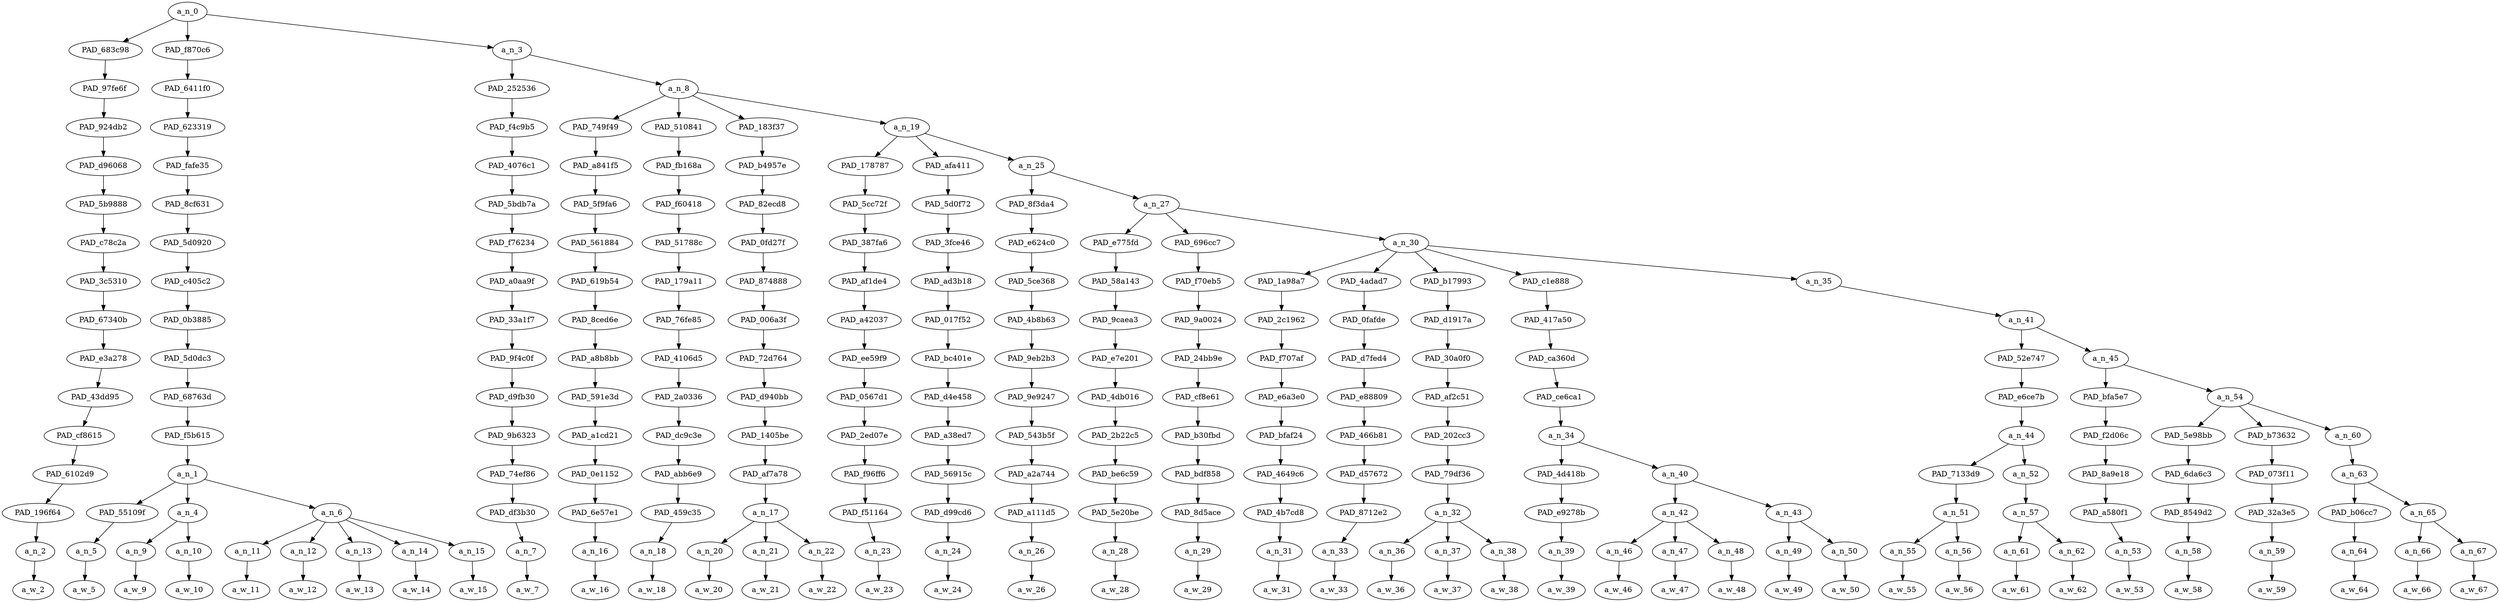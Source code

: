 strict digraph "" {
	a_n_0	[div_dir=1,
		index=0,
		level=15,
		pos="7.193026620370371,15!",
		text_span="[0, 1, 2, 3, 4, 5, 6, 7, 8, 9, 10, 11, 12, 13, 14, 15, 16, 17, 18, 19, 20, 21, 22, 23, 24, 25, 26, 27, 28, 29, 30, 31, 32, 33, 34, \
35, 36, 37, 38, 39, 40]",
		value=1.00000000];
	PAD_683c98	[div_dir=1,
		index=1,
		level=14,
		pos="8.0,14!",
		text_span="[8]",
		value=0.01859703];
	a_n_0 -> PAD_683c98;
	PAD_f870c6	[div_dir=1,
		index=0,
		level=14,
		pos="2.5,14!",
		text_span="[0, 1, 2, 3, 4, 5, 6, 7]",
		value=0.22410933];
	a_n_0 -> PAD_f870c6;
	a_n_3	[div_dir=1,
		index=2,
		level=14,
		pos="11.079079861111111,14!",
		text_span="[9, 10, 11, 12, 13, 14, 15, 16, 17, 18, 19, 20, 21, 22, 23, 24, 25, 26, 27, 28, 29, 30, 31, 32, 33, 34, 35, 36, 37, 38, 39, 40]",
		value=0.75657698];
	a_n_0 -> a_n_3;
	PAD_97fe6f	[div_dir=1,
		index=1,
		level=13,
		pos="8.0,13!",
		text_span="[8]",
		value=0.01859703];
	PAD_683c98 -> PAD_97fe6f;
	PAD_924db2	[div_dir=1,
		index=1,
		level=12,
		pos="8.0,12!",
		text_span="[8]",
		value=0.01859703];
	PAD_97fe6f -> PAD_924db2;
	PAD_d96068	[div_dir=1,
		index=1,
		level=11,
		pos="8.0,11!",
		text_span="[8]",
		value=0.01859703];
	PAD_924db2 -> PAD_d96068;
	PAD_5b9888	[div_dir=1,
		index=1,
		level=10,
		pos="8.0,10!",
		text_span="[8]",
		value=0.01859703];
	PAD_d96068 -> PAD_5b9888;
	PAD_c78c2a	[div_dir=1,
		index=1,
		level=9,
		pos="8.0,9!",
		text_span="[8]",
		value=0.01859703];
	PAD_5b9888 -> PAD_c78c2a;
	PAD_3c5310	[div_dir=1,
		index=1,
		level=8,
		pos="8.0,8!",
		text_span="[8]",
		value=0.01859703];
	PAD_c78c2a -> PAD_3c5310;
	PAD_67340b	[div_dir=1,
		index=1,
		level=7,
		pos="8.0,7!",
		text_span="[8]",
		value=0.01859703];
	PAD_3c5310 -> PAD_67340b;
	PAD_e3a278	[div_dir=1,
		index=1,
		level=6,
		pos="8.0,6!",
		text_span="[8]",
		value=0.01859703];
	PAD_67340b -> PAD_e3a278;
	PAD_43dd95	[div_dir=1,
		index=1,
		level=5,
		pos="8.0,5!",
		text_span="[8]",
		value=0.01859703];
	PAD_e3a278 -> PAD_43dd95;
	PAD_cf8615	[div_dir=1,
		index=1,
		level=4,
		pos="8.0,4!",
		text_span="[8]",
		value=0.01859703];
	PAD_43dd95 -> PAD_cf8615;
	PAD_6102d9	[div_dir=1,
		index=1,
		level=3,
		pos="8.0,3!",
		text_span="[8]",
		value=0.01859703];
	PAD_cf8615 -> PAD_6102d9;
	PAD_196f64	[div_dir=1,
		index=3,
		level=2,
		pos="8.0,2!",
		text_span="[8]",
		value=0.01859703];
	PAD_6102d9 -> PAD_196f64;
	a_n_2	[div_dir=1,
		index=8,
		level=1,
		pos="8.0,1!",
		text_span="[8]",
		value=0.01859703];
	PAD_196f64 -> a_n_2;
	a_w_2	[div_dir=0,
		index=8,
		level=0,
		pos="8,0!",
		text_span="[8]",
		value=we];
	a_n_2 -> a_w_2;
	PAD_6411f0	[div_dir=1,
		index=0,
		level=13,
		pos="2.5,13!",
		text_span="[0, 1, 2, 3, 4, 5, 6, 7]",
		value=0.22410933];
	PAD_f870c6 -> PAD_6411f0;
	PAD_623319	[div_dir=1,
		index=0,
		level=12,
		pos="2.5,12!",
		text_span="[0, 1, 2, 3, 4, 5, 6, 7]",
		value=0.22410933];
	PAD_6411f0 -> PAD_623319;
	PAD_fafe35	[div_dir=1,
		index=0,
		level=11,
		pos="2.5,11!",
		text_span="[0, 1, 2, 3, 4, 5, 6, 7]",
		value=0.22410933];
	PAD_623319 -> PAD_fafe35;
	PAD_8cf631	[div_dir=1,
		index=0,
		level=10,
		pos="2.5,10!",
		text_span="[0, 1, 2, 3, 4, 5, 6, 7]",
		value=0.22410933];
	PAD_fafe35 -> PAD_8cf631;
	PAD_5d0920	[div_dir=1,
		index=0,
		level=9,
		pos="2.5,9!",
		text_span="[0, 1, 2, 3, 4, 5, 6, 7]",
		value=0.22410933];
	PAD_8cf631 -> PAD_5d0920;
	PAD_c405c2	[div_dir=1,
		index=0,
		level=8,
		pos="2.5,8!",
		text_span="[0, 1, 2, 3, 4, 5, 6, 7]",
		value=0.22410933];
	PAD_5d0920 -> PAD_c405c2;
	PAD_0b3885	[div_dir=1,
		index=0,
		level=7,
		pos="2.5,7!",
		text_span="[0, 1, 2, 3, 4, 5, 6, 7]",
		value=0.22410933];
	PAD_c405c2 -> PAD_0b3885;
	PAD_5d0dc3	[div_dir=1,
		index=0,
		level=6,
		pos="2.5,6!",
		text_span="[0, 1, 2, 3, 4, 5, 6, 7]",
		value=0.22410933];
	PAD_0b3885 -> PAD_5d0dc3;
	PAD_68763d	[div_dir=1,
		index=0,
		level=5,
		pos="2.5,5!",
		text_span="[0, 1, 2, 3, 4, 5, 6, 7]",
		value=0.22410933];
	PAD_5d0dc3 -> PAD_68763d;
	PAD_f5b615	[div_dir=1,
		index=0,
		level=4,
		pos="2.5,4!",
		text_span="[0, 1, 2, 3, 4, 5, 6, 7]",
		value=0.22410933];
	PAD_68763d -> PAD_f5b615;
	a_n_1	[div_dir=1,
		index=0,
		level=3,
		pos="2.5,3!",
		text_span="[0, 1, 2, 3, 4, 5, 6, 7]",
		value=0.22410933];
	PAD_f5b615 -> a_n_1;
	PAD_55109f	[div_dir=1,
		index=1,
		level=2,
		pos="2.0,2!",
		text_span="[2]",
		value=0.01918206];
	a_n_1 -> PAD_55109f;
	a_n_4	[div_dir=1,
		index=0,
		level=2,
		pos="0.5,2!",
		text_span="[0, 1]",
		value=0.08710854];
	a_n_1 -> a_n_4;
	a_n_6	[div_dir=1,
		index=2,
		level=2,
		pos="5.0,2!",
		text_span="[3, 4, 5, 6, 7]",
		value=0.11739911];
	a_n_1 -> a_n_6;
	a_n_5	[div_dir=1,
		index=2,
		level=1,
		pos="2.0,1!",
		text_span="[2]",
		value=0.01918206];
	PAD_55109f -> a_n_5;
	a_w_5	[div_dir=0,
		index=2,
		level=0,
		pos="2,0!",
		text_span="[2]",
		value=and];
	a_n_5 -> a_w_5;
	a_n_9	[div_dir=1,
		index=0,
		level=1,
		pos="0.0,1!",
		text_span="[0]",
		value=0.03637318];
	a_n_4 -> a_n_9;
	a_n_10	[div_dir=1,
		index=1,
		level=1,
		pos="1.0,1!",
		text_span="[1]",
		value=0.05038900];
	a_n_4 -> a_n_10;
	a_w_9	[div_dir=0,
		index=0,
		level=0,
		pos="0,0!",
		text_span="[0]",
		value=mead];
	a_n_9 -> a_w_9;
	a_w_10	[div_dir=0,
		index=1,
		level=0,
		pos="1,0!",
		text_span="[1]",
		value=mutton];
	a_n_10 -> a_w_10;
	a_n_11	[div_dir=1,
		index=3,
		level=1,
		pos="3.0,1!",
		text_span="[3]",
		value=0.01626707];
	a_n_6 -> a_n_11;
	a_n_12	[div_dir=1,
		index=4,
		level=1,
		pos="4.0,1!",
		text_span="[4]",
		value=0.01892192];
	a_n_6 -> a_n_12;
	a_n_13	[div_dir=1,
		index=5,
		level=1,
		pos="5.0,1!",
		text_span="[5]",
		value=0.02238233];
	a_n_6 -> a_n_13;
	a_n_14	[div_dir=1,
		index=6,
		level=1,
		pos="6.0,1!",
		text_span="[6]",
		value=0.03510976];
	a_n_6 -> a_n_14;
	a_n_15	[div_dir=1,
		index=7,
		level=1,
		pos="7.0,1!",
		text_span="[7]",
		value=0.02446848];
	a_n_6 -> a_n_15;
	a_w_11	[div_dir=0,
		index=3,
		level=0,
		pos="3,0!",
		text_span="[3]",
		value=a];
	a_n_11 -> a_w_11;
	a_w_12	[div_dir=0,
		index=4,
		level=0,
		pos="4,0!",
		text_span="[4]",
		value=proper];
	a_n_12 -> a_w_12;
	a_w_13	[div_dir=0,
		index=5,
		level=0,
		pos="5,0!",
		text_span="[5]",
		value=medieval];
	a_n_13 -> a_w_13;
	a_w_14	[div_dir=0,
		index=6,
		level=0,
		pos="6,0!",
		text_span="[6]",
		value=mace];
	a_n_14 -> a_w_14;
	a_w_15	[div_dir=0,
		index=7,
		level=0,
		pos="7,0!",
		text_span="[7]",
		value=ball];
	a_n_15 -> a_w_15;
	PAD_252536	[div_dir=1,
		index=2,
		level=13,
		pos="9.0,13!",
		text_span="[9]",
		value=0.01552263];
	a_n_3 -> PAD_252536;
	a_n_8	[div_dir=1,
		index=3,
		level=13,
		pos="13.158159722222223,13!",
		text_span="[10, 11, 12, 13, 14, 15, 16, 17, 18, 19, 20, 21, 22, 23, 24, 25, 26, 27, 28, 29, 30, 31, 32, 33, 34, 35, 36, 37, 38, 39, 40]",
		value=0.74047309];
	a_n_3 -> a_n_8;
	PAD_f4c9b5	[div_dir=1,
		index=2,
		level=12,
		pos="9.0,12!",
		text_span="[9]",
		value=0.01552263];
	PAD_252536 -> PAD_f4c9b5;
	PAD_4076c1	[div_dir=1,
		index=2,
		level=11,
		pos="9.0,11!",
		text_span="[9]",
		value=0.01552263];
	PAD_f4c9b5 -> PAD_4076c1;
	PAD_5bdb7a	[div_dir=1,
		index=2,
		level=10,
		pos="9.0,10!",
		text_span="[9]",
		value=0.01552263];
	PAD_4076c1 -> PAD_5bdb7a;
	PAD_f76234	[div_dir=1,
		index=2,
		level=9,
		pos="9.0,9!",
		text_span="[9]",
		value=0.01552263];
	PAD_5bdb7a -> PAD_f76234;
	PAD_a0aa9f	[div_dir=1,
		index=2,
		level=8,
		pos="9.0,8!",
		text_span="[9]",
		value=0.01552263];
	PAD_f76234 -> PAD_a0aa9f;
	PAD_33a1f7	[div_dir=1,
		index=2,
		level=7,
		pos="9.0,7!",
		text_span="[9]",
		value=0.01552263];
	PAD_a0aa9f -> PAD_33a1f7;
	PAD_9f4c0f	[div_dir=1,
		index=2,
		level=6,
		pos="9.0,6!",
		text_span="[9]",
		value=0.01552263];
	PAD_33a1f7 -> PAD_9f4c0f;
	PAD_d9fb30	[div_dir=1,
		index=2,
		level=5,
		pos="9.0,5!",
		text_span="[9]",
		value=0.01552263];
	PAD_9f4c0f -> PAD_d9fb30;
	PAD_9b6323	[div_dir=1,
		index=2,
		level=4,
		pos="9.0,4!",
		text_span="[9]",
		value=0.01552263];
	PAD_d9fb30 -> PAD_9b6323;
	PAD_74ef86	[div_dir=1,
		index=2,
		level=3,
		pos="9.0,3!",
		text_span="[9]",
		value=0.01552263];
	PAD_9b6323 -> PAD_74ef86;
	PAD_df3b30	[div_dir=1,
		index=4,
		level=2,
		pos="9.0,2!",
		text_span="[9]",
		value=0.01552263];
	PAD_74ef86 -> PAD_df3b30;
	a_n_7	[div_dir=1,
		index=9,
		level=1,
		pos="9.0,1!",
		text_span="[9]",
		value=0.01552263];
	PAD_df3b30 -> a_n_7;
	a_w_7	[div_dir=0,
		index=9,
		level=0,
		pos="9,0!",
		text_span="[9]",
		value=can];
	a_n_7 -> a_w_7;
	PAD_749f49	[div_dir=1,
		index=3,
		level=12,
		pos="10.0,12!",
		text_span="[10]",
		value=0.01502175];
	a_n_8 -> PAD_749f49;
	PAD_510841	[div_dir=-1,
		index=5,
		level=12,
		pos="14.0,12!",
		text_span="[14]",
		value=0.01589055];
	a_n_8 -> PAD_510841;
	PAD_183f37	[div_dir=1,
		index=4,
		level=12,
		pos="12.0,12!",
		text_span="[11, 12, 13]",
		value=0.06014243];
	a_n_8 -> PAD_183f37;
	a_n_19	[div_dir=1,
		index=6,
		level=12,
		pos="16.632638888888888,12!",
		text_span="[15, 16, 17, 18, 19, 20, 21, 22, 23, 24, 25, 26, 27, 28, 29, 30, 31, 32, 33, 34, 35, 36, 37, 38, 39, 40]",
		value=0.64883141];
	a_n_8 -> a_n_19;
	PAD_a841f5	[div_dir=1,
		index=3,
		level=11,
		pos="10.0,11!",
		text_span="[10]",
		value=0.01502175];
	PAD_749f49 -> PAD_a841f5;
	PAD_5f9fa6	[div_dir=1,
		index=3,
		level=10,
		pos="10.0,10!",
		text_span="[10]",
		value=0.01502175];
	PAD_a841f5 -> PAD_5f9fa6;
	PAD_561884	[div_dir=1,
		index=3,
		level=9,
		pos="10.0,9!",
		text_span="[10]",
		value=0.01502175];
	PAD_5f9fa6 -> PAD_561884;
	PAD_619b54	[div_dir=1,
		index=3,
		level=8,
		pos="10.0,8!",
		text_span="[10]",
		value=0.01502175];
	PAD_561884 -> PAD_619b54;
	PAD_8ced6e	[div_dir=1,
		index=3,
		level=7,
		pos="10.0,7!",
		text_span="[10]",
		value=0.01502175];
	PAD_619b54 -> PAD_8ced6e;
	PAD_a8b8bb	[div_dir=1,
		index=3,
		level=6,
		pos="10.0,6!",
		text_span="[10]",
		value=0.01502175];
	PAD_8ced6e -> PAD_a8b8bb;
	PAD_591e3d	[div_dir=1,
		index=3,
		level=5,
		pos="10.0,5!",
		text_span="[10]",
		value=0.01502175];
	PAD_a8b8bb -> PAD_591e3d;
	PAD_a1cd21	[div_dir=1,
		index=3,
		level=4,
		pos="10.0,4!",
		text_span="[10]",
		value=0.01502175];
	PAD_591e3d -> PAD_a1cd21;
	PAD_0e1152	[div_dir=1,
		index=3,
		level=3,
		pos="10.0,3!",
		text_span="[10]",
		value=0.01502175];
	PAD_a1cd21 -> PAD_0e1152;
	PAD_6e57e1	[div_dir=1,
		index=5,
		level=2,
		pos="10.0,2!",
		text_span="[10]",
		value=0.01502175];
	PAD_0e1152 -> PAD_6e57e1;
	a_n_16	[div_dir=1,
		index=10,
		level=1,
		pos="10.0,1!",
		text_span="[10]",
		value=0.01502175];
	PAD_6e57e1 -> a_n_16;
	a_w_16	[div_dir=0,
		index=10,
		level=0,
		pos="10,0!",
		text_span="[10]",
		value=take];
	a_n_16 -> a_w_16;
	PAD_fb168a	[div_dir=-1,
		index=5,
		level=11,
		pos="14.0,11!",
		text_span="[14]",
		value=0.01589055];
	PAD_510841 -> PAD_fb168a;
	PAD_f60418	[div_dir=-1,
		index=5,
		level=10,
		pos="14.0,10!",
		text_span="[14]",
		value=0.01589055];
	PAD_fb168a -> PAD_f60418;
	PAD_51788c	[div_dir=-1,
		index=5,
		level=9,
		pos="14.0,9!",
		text_span="[14]",
		value=0.01589055];
	PAD_f60418 -> PAD_51788c;
	PAD_179a11	[div_dir=-1,
		index=5,
		level=8,
		pos="14.0,8!",
		text_span="[14]",
		value=0.01589055];
	PAD_51788c -> PAD_179a11;
	PAD_76fe85	[div_dir=-1,
		index=5,
		level=7,
		pos="14.0,7!",
		text_span="[14]",
		value=0.01589055];
	PAD_179a11 -> PAD_76fe85;
	PAD_4106d5	[div_dir=-1,
		index=5,
		level=6,
		pos="14.0,6!",
		text_span="[14]",
		value=0.01589055];
	PAD_76fe85 -> PAD_4106d5;
	PAD_2a0336	[div_dir=-1,
		index=5,
		level=5,
		pos="14.0,5!",
		text_span="[14]",
		value=0.01589055];
	PAD_4106d5 -> PAD_2a0336;
	PAD_dc9c3e	[div_dir=-1,
		index=5,
		level=4,
		pos="14.0,4!",
		text_span="[14]",
		value=0.01589055];
	PAD_2a0336 -> PAD_dc9c3e;
	PAD_abb6e9	[div_dir=-1,
		index=5,
		level=3,
		pos="14.0,3!",
		text_span="[14]",
		value=0.01589055];
	PAD_dc9c3e -> PAD_abb6e9;
	PAD_459c35	[div_dir=-1,
		index=7,
		level=2,
		pos="14.0,2!",
		text_span="[14]",
		value=0.01589055];
	PAD_abb6e9 -> PAD_459c35;
	a_n_18	[div_dir=-1,
		index=14,
		level=1,
		pos="14.0,1!",
		text_span="[14]",
		value=0.01589055];
	PAD_459c35 -> a_n_18;
	a_w_18	[div_dir=0,
		index=14,
		level=0,
		pos="14,0!",
		text_span="[14]",
		value=afterwards];
	a_n_18 -> a_w_18;
	PAD_b4957e	[div_dir=1,
		index=4,
		level=11,
		pos="12.0,11!",
		text_span="[11, 12, 13]",
		value=0.06014243];
	PAD_183f37 -> PAD_b4957e;
	PAD_82ecd8	[div_dir=1,
		index=4,
		level=10,
		pos="12.0,10!",
		text_span="[11, 12, 13]",
		value=0.06014243];
	PAD_b4957e -> PAD_82ecd8;
	PAD_0fd27f	[div_dir=1,
		index=4,
		level=9,
		pos="12.0,9!",
		text_span="[11, 12, 13]",
		value=0.06014243];
	PAD_82ecd8 -> PAD_0fd27f;
	PAD_874888	[div_dir=1,
		index=4,
		level=8,
		pos="12.0,8!",
		text_span="[11, 12, 13]",
		value=0.06014243];
	PAD_0fd27f -> PAD_874888;
	PAD_006a3f	[div_dir=1,
		index=4,
		level=7,
		pos="12.0,7!",
		text_span="[11, 12, 13]",
		value=0.06014243];
	PAD_874888 -> PAD_006a3f;
	PAD_72d764	[div_dir=1,
		index=4,
		level=6,
		pos="12.0,6!",
		text_span="[11, 12, 13]",
		value=0.06014243];
	PAD_006a3f -> PAD_72d764;
	PAD_d940bb	[div_dir=1,
		index=4,
		level=5,
		pos="12.0,5!",
		text_span="[11, 12, 13]",
		value=0.06014243];
	PAD_72d764 -> PAD_d940bb;
	PAD_1405be	[div_dir=1,
		index=4,
		level=4,
		pos="12.0,4!",
		text_span="[11, 12, 13]",
		value=0.06014243];
	PAD_d940bb -> PAD_1405be;
	PAD_af7a78	[div_dir=1,
		index=4,
		level=3,
		pos="12.0,3!",
		text_span="[11, 12, 13]",
		value=0.06014243];
	PAD_1405be -> PAD_af7a78;
	a_n_17	[div_dir=1,
		index=6,
		level=2,
		pos="12.0,2!",
		text_span="[11, 12, 13]",
		value=0.06014243];
	PAD_af7a78 -> a_n_17;
	a_n_20	[div_dir=1,
		index=11,
		level=1,
		pos="11.0,1!",
		text_span="[11]",
		value=0.01509681];
	a_n_17 -> a_n_20;
	a_n_21	[div_dir=1,
		index=12,
		level=1,
		pos="12.0,1!",
		text_span="[12]",
		value=0.02203267];
	a_n_17 -> a_n_21;
	a_n_22	[div_dir=1,
		index=13,
		level=1,
		pos="13.0,1!",
		text_span="[13]",
		value=0.02290165];
	a_n_17 -> a_n_22;
	a_w_20	[div_dir=0,
		index=11,
		level=0,
		pos="11,0!",
		text_span="[11]",
		value=a1];
	a_n_20 -> a_w_20;
	a_w_21	[div_dir=0,
		index=12,
		level=0,
		pos="12,0!",
		text_span="[12]",
		value=roman];
	a_n_21 -> a_w_21;
	a_w_22	[div_dir=0,
		index=13,
		level=0,
		pos="13,0!",
		text_span="[13]",
		value=bath];
	a_n_22 -> a_w_22;
	PAD_178787	[div_dir=-1,
		index=6,
		level=11,
		pos="15.0,11!",
		text_span="[15]",
		value=0.01556637];
	a_n_19 -> PAD_178787;
	PAD_afa411	[div_dir=-1,
		index=7,
		level=11,
		pos="16.0,11!",
		text_span="[16]",
		value=0.01745277];
	a_n_19 -> PAD_afa411;
	a_n_25	[div_dir=1,
		index=8,
		level=11,
		pos="18.897916666666667,11!",
		text_span="[17, 18, 19, 20, 21, 22, 23, 24, 25, 26, 27, 28, 29, 30, 31, 32, 33, 34, 35, 36, 37, 38, 39, 40]",
		value=0.61521063];
	a_n_19 -> a_n_25;
	PAD_5cc72f	[div_dir=-1,
		index=6,
		level=10,
		pos="15.0,10!",
		text_span="[15]",
		value=0.01556637];
	PAD_178787 -> PAD_5cc72f;
	PAD_387fa6	[div_dir=-1,
		index=6,
		level=9,
		pos="15.0,9!",
		text_span="[15]",
		value=0.01556637];
	PAD_5cc72f -> PAD_387fa6;
	PAD_af1de4	[div_dir=-1,
		index=6,
		level=8,
		pos="15.0,8!",
		text_span="[15]",
		value=0.01556637];
	PAD_387fa6 -> PAD_af1de4;
	PAD_a42037	[div_dir=-1,
		index=6,
		level=7,
		pos="15.0,7!",
		text_span="[15]",
		value=0.01556637];
	PAD_af1de4 -> PAD_a42037;
	PAD_ee59f9	[div_dir=-1,
		index=6,
		level=6,
		pos="15.0,6!",
		text_span="[15]",
		value=0.01556637];
	PAD_a42037 -> PAD_ee59f9;
	PAD_0567d1	[div_dir=-1,
		index=6,
		level=5,
		pos="15.0,5!",
		text_span="[15]",
		value=0.01556637];
	PAD_ee59f9 -> PAD_0567d1;
	PAD_2ed07e	[div_dir=-1,
		index=6,
		level=4,
		pos="15.0,4!",
		text_span="[15]",
		value=0.01556637];
	PAD_0567d1 -> PAD_2ed07e;
	PAD_f96ff6	[div_dir=-1,
		index=6,
		level=3,
		pos="15.0,3!",
		text_span="[15]",
		value=0.01556637];
	PAD_2ed07e -> PAD_f96ff6;
	PAD_f51164	[div_dir=-1,
		index=8,
		level=2,
		pos="15.0,2!",
		text_span="[15]",
		value=0.01556637];
	PAD_f96ff6 -> PAD_f51164;
	a_n_23	[div_dir=-1,
		index=15,
		level=1,
		pos="15.0,1!",
		text_span="[15]",
		value=0.01556637];
	PAD_f51164 -> a_n_23;
	a_w_23	[div_dir=0,
		index=15,
		level=0,
		pos="15,0!",
		text_span="[15]",
		value=as];
	a_n_23 -> a_w_23;
	PAD_5d0f72	[div_dir=-1,
		index=7,
		level=10,
		pos="16.0,10!",
		text_span="[16]",
		value=0.01745277];
	PAD_afa411 -> PAD_5d0f72;
	PAD_3fce46	[div_dir=-1,
		index=7,
		level=9,
		pos="16.0,9!",
		text_span="[16]",
		value=0.01745277];
	PAD_5d0f72 -> PAD_3fce46;
	PAD_ad3b18	[div_dir=-1,
		index=7,
		level=8,
		pos="16.0,8!",
		text_span="[16]",
		value=0.01745277];
	PAD_3fce46 -> PAD_ad3b18;
	PAD_017f52	[div_dir=-1,
		index=7,
		level=7,
		pos="16.0,7!",
		text_span="[16]",
		value=0.01745277];
	PAD_ad3b18 -> PAD_017f52;
	PAD_bc401e	[div_dir=-1,
		index=7,
		level=6,
		pos="16.0,6!",
		text_span="[16]",
		value=0.01745277];
	PAD_017f52 -> PAD_bc401e;
	PAD_d4e458	[div_dir=-1,
		index=7,
		level=5,
		pos="16.0,5!",
		text_span="[16]",
		value=0.01745277];
	PAD_bc401e -> PAD_d4e458;
	PAD_a38ed7	[div_dir=-1,
		index=7,
		level=4,
		pos="16.0,4!",
		text_span="[16]",
		value=0.01745277];
	PAD_d4e458 -> PAD_a38ed7;
	PAD_56915c	[div_dir=-1,
		index=7,
		level=3,
		pos="16.0,3!",
		text_span="[16]",
		value=0.01745277];
	PAD_a38ed7 -> PAD_56915c;
	PAD_d99cd6	[div_dir=-1,
		index=9,
		level=2,
		pos="16.0,2!",
		text_span="[16]",
		value=0.01745277];
	PAD_56915c -> PAD_d99cd6;
	a_n_24	[div_dir=-1,
		index=16,
		level=1,
		pos="16.0,1!",
		text_span="[16]",
		value=0.01745277];
	PAD_d99cd6 -> a_n_24;
	a_w_24	[div_dir=0,
		index=16,
		level=0,
		pos="16,0!",
		text_span="[16]",
		value=if];
	a_n_24 -> a_w_24;
	PAD_8f3da4	[div_dir=1,
		index=8,
		level=10,
		pos="17.0,10!",
		text_span="[17]",
		value=0.01826300];
	a_n_25 -> PAD_8f3da4;
	a_n_27	[div_dir=1,
		index=9,
		level=10,
		pos="20.795833333333334,10!",
		text_span="[18, 19, 20, 21, 22, 23, 24, 25, 26, 27, 28, 29, 30, 31, 32, 33, 34, 35, 36, 37, 38, 39, 40]",
		value=0.59632095];
	a_n_25 -> a_n_27;
	PAD_e624c0	[div_dir=1,
		index=8,
		level=9,
		pos="17.0,9!",
		text_span="[17]",
		value=0.01826300];
	PAD_8f3da4 -> PAD_e624c0;
	PAD_5ce368	[div_dir=1,
		index=8,
		level=8,
		pos="17.0,8!",
		text_span="[17]",
		value=0.01826300];
	PAD_e624c0 -> PAD_5ce368;
	PAD_4b8b63	[div_dir=1,
		index=8,
		level=7,
		pos="17.0,7!",
		text_span="[17]",
		value=0.01826300];
	PAD_5ce368 -> PAD_4b8b63;
	PAD_9eb2b3	[div_dir=1,
		index=8,
		level=6,
		pos="17.0,6!",
		text_span="[17]",
		value=0.01826300];
	PAD_4b8b63 -> PAD_9eb2b3;
	PAD_9e9247	[div_dir=1,
		index=8,
		level=5,
		pos="17.0,5!",
		text_span="[17]",
		value=0.01826300];
	PAD_9eb2b3 -> PAD_9e9247;
	PAD_543b5f	[div_dir=1,
		index=8,
		level=4,
		pos="17.0,4!",
		text_span="[17]",
		value=0.01826300];
	PAD_9e9247 -> PAD_543b5f;
	PAD_a2a744	[div_dir=1,
		index=8,
		level=3,
		pos="17.0,3!",
		text_span="[17]",
		value=0.01826300];
	PAD_543b5f -> PAD_a2a744;
	PAD_a111d5	[div_dir=1,
		index=10,
		level=2,
		pos="17.0,2!",
		text_span="[17]",
		value=0.01826300];
	PAD_a2a744 -> PAD_a111d5;
	a_n_26	[div_dir=1,
		index=17,
		level=1,
		pos="17.0,1!",
		text_span="[17]",
		value=0.01826300];
	PAD_a111d5 -> a_n_26;
	a_w_26	[div_dir=0,
		index=17,
		level=0,
		pos="17,0!",
		text_span="[17]",
		value=you];
	a_n_26 -> a_w_26;
	PAD_e775fd	[div_dir=1,
		index=9,
		level=9,
		pos="18.0,9!",
		text_span="[18]",
		value=0.01548289];
	a_n_27 -> PAD_e775fd;
	PAD_696cc7	[div_dir=1,
		index=10,
		level=9,
		pos="19.0,9!",
		text_span="[19]",
		value=0.01665560];
	a_n_27 -> PAD_696cc7;
	a_n_30	[div_dir=1,
		index=11,
		level=9,
		pos="25.3875,9!",
		text_span="[20, 21, 22, 23, 24, 25, 26, 27, 28, 29, 30, 31, 32, 33, 34, 35, 36, 37, 38, 39, 40]",
		value=0.56356809];
	a_n_27 -> a_n_30;
	PAD_58a143	[div_dir=1,
		index=9,
		level=8,
		pos="18.0,8!",
		text_span="[18]",
		value=0.01548289];
	PAD_e775fd -> PAD_58a143;
	PAD_9caea3	[div_dir=1,
		index=9,
		level=7,
		pos="18.0,7!",
		text_span="[18]",
		value=0.01548289];
	PAD_58a143 -> PAD_9caea3;
	PAD_e7e201	[div_dir=1,
		index=9,
		level=6,
		pos="18.0,6!",
		text_span="[18]",
		value=0.01548289];
	PAD_9caea3 -> PAD_e7e201;
	PAD_4db016	[div_dir=1,
		index=9,
		level=5,
		pos="18.0,5!",
		text_span="[18]",
		value=0.01548289];
	PAD_e7e201 -> PAD_4db016;
	PAD_2b22c5	[div_dir=1,
		index=9,
		level=4,
		pos="18.0,4!",
		text_span="[18]",
		value=0.01548289];
	PAD_4db016 -> PAD_2b22c5;
	PAD_be6c59	[div_dir=1,
		index=9,
		level=3,
		pos="18.0,3!",
		text_span="[18]",
		value=0.01548289];
	PAD_2b22c5 -> PAD_be6c59;
	PAD_5e20be	[div_dir=1,
		index=11,
		level=2,
		pos="18.0,2!",
		text_span="[18]",
		value=0.01548289];
	PAD_be6c59 -> PAD_5e20be;
	a_n_28	[div_dir=1,
		index=18,
		level=1,
		pos="18.0,1!",
		text_span="[18]",
		value=0.01548289];
	PAD_5e20be -> a_n_28;
	a_w_28	[div_dir=0,
		index=18,
		level=0,
		pos="18,0!",
		text_span="[18]",
		value=do];
	a_n_28 -> a_w_28;
	PAD_f70eb5	[div_dir=1,
		index=10,
		level=8,
		pos="19.0,8!",
		text_span="[19]",
		value=0.01665560];
	PAD_696cc7 -> PAD_f70eb5;
	PAD_9a0024	[div_dir=1,
		index=10,
		level=7,
		pos="19.0,7!",
		text_span="[19]",
		value=0.01665560];
	PAD_f70eb5 -> PAD_9a0024;
	PAD_24bb9e	[div_dir=1,
		index=10,
		level=6,
		pos="19.0,6!",
		text_span="[19]",
		value=0.01665560];
	PAD_9a0024 -> PAD_24bb9e;
	PAD_cf8e61	[div_dir=1,
		index=10,
		level=5,
		pos="19.0,5!",
		text_span="[19]",
		value=0.01665560];
	PAD_24bb9e -> PAD_cf8e61;
	PAD_b30fbd	[div_dir=1,
		index=10,
		level=4,
		pos="19.0,4!",
		text_span="[19]",
		value=0.01665560];
	PAD_cf8e61 -> PAD_b30fbd;
	PAD_bdf858	[div_dir=1,
		index=10,
		level=3,
		pos="19.0,3!",
		text_span="[19]",
		value=0.01665560];
	PAD_b30fbd -> PAD_bdf858;
	PAD_8d5ace	[div_dir=1,
		index=12,
		level=2,
		pos="19.0,2!",
		text_span="[19]",
		value=0.01665560];
	PAD_bdf858 -> PAD_8d5ace;
	a_n_29	[div_dir=1,
		index=19,
		level=1,
		pos="19.0,1!",
		text_span="[19]",
		value=0.01665560];
	PAD_8d5ace -> a_n_29;
	a_w_29	[div_dir=0,
		index=19,
		level=0,
		pos="19,0!",
		text_span="[19]",
		value=not];
	a_n_29 -> a_w_29;
	PAD_1a98a7	[div_dir=1,
		index=11,
		level=8,
		pos="20.0,8!",
		text_span="[20]",
		value=0.03097257];
	a_n_30 -> PAD_1a98a7;
	PAD_4adad7	[div_dir=1,
		index=13,
		level=8,
		pos="24.0,8!",
		text_span="[24]",
		value=0.02190260];
	a_n_30 -> PAD_4adad7;
	PAD_b17993	[div_dir=1,
		index=12,
		level=8,
		pos="22.0,8!",
		text_span="[21, 22, 23]",
		value=0.18145762];
	a_n_30 -> PAD_b17993;
	PAD_c1e888	[div_dir=1,
		index=14,
		level=8,
		pos="26.625,8!",
		text_span="[25, 26, 27, 28, 29, 30]",
		value=0.10331230];
	a_n_30 -> PAD_c1e888;
	a_n_35	[div_dir=1,
		index=15,
		level=8,
		pos="34.3125,8!",
		text_span="[31, 32, 33, 34, 35, 36, 37, 38, 39, 40]",
		value=0.22528798];
	a_n_30 -> a_n_35;
	PAD_2c1962	[div_dir=1,
		index=11,
		level=7,
		pos="20.0,7!",
		text_span="[20]",
		value=0.03097257];
	PAD_1a98a7 -> PAD_2c1962;
	PAD_f707af	[div_dir=1,
		index=11,
		level=6,
		pos="20.0,6!",
		text_span="[20]",
		value=0.03097257];
	PAD_2c1962 -> PAD_f707af;
	PAD_e6a3e0	[div_dir=1,
		index=11,
		level=5,
		pos="20.0,5!",
		text_span="[20]",
		value=0.03097257];
	PAD_f707af -> PAD_e6a3e0;
	PAD_bfaf24	[div_dir=1,
		index=11,
		level=4,
		pos="20.0,4!",
		text_span="[20]",
		value=0.03097257];
	PAD_e6a3e0 -> PAD_bfaf24;
	PAD_4649c6	[div_dir=1,
		index=11,
		level=3,
		pos="20.0,3!",
		text_span="[20]",
		value=0.03097257];
	PAD_bfaf24 -> PAD_4649c6;
	PAD_4b7cd8	[div_dir=1,
		index=13,
		level=2,
		pos="20.0,2!",
		text_span="[20]",
		value=0.03097257];
	PAD_4649c6 -> PAD_4b7cd8;
	a_n_31	[div_dir=1,
		index=20,
		level=1,
		pos="20.0,1!",
		text_span="[20]",
		value=0.03097257];
	PAD_4b7cd8 -> a_n_31;
	a_w_31	[div_dir=0,
		index=20,
		level=0,
		pos="20,0!",
		text_span="[20]",
		value=wash];
	a_n_31 -> a_w_31;
	PAD_0fafde	[div_dir=1,
		index=13,
		level=7,
		pos="24.0,7!",
		text_span="[24]",
		value=0.02190260];
	PAD_4adad7 -> PAD_0fafde;
	PAD_d7fed4	[div_dir=1,
		index=13,
		level=6,
		pos="24.0,6!",
		text_span="[24]",
		value=0.02190260];
	PAD_0fafde -> PAD_d7fed4;
	PAD_e88809	[div_dir=1,
		index=13,
		level=5,
		pos="24.0,5!",
		text_span="[24]",
		value=0.02190260];
	PAD_d7fed4 -> PAD_e88809;
	PAD_466b81	[div_dir=1,
		index=13,
		level=4,
		pos="24.0,4!",
		text_span="[24]",
		value=0.02190260];
	PAD_e88809 -> PAD_466b81;
	PAD_d57672	[div_dir=1,
		index=13,
		level=3,
		pos="24.0,3!",
		text_span="[24]",
		value=0.02190260];
	PAD_466b81 -> PAD_d57672;
	PAD_8712e2	[div_dir=1,
		index=15,
		level=2,
		pos="24.0,2!",
		text_span="[24]",
		value=0.02190260];
	PAD_d57672 -> PAD_8712e2;
	a_n_33	[div_dir=1,
		index=24,
		level=1,
		pos="24.0,1!",
		text_span="[24]",
		value=0.02190260];
	PAD_8712e2 -> a_n_33;
	a_w_33	[div_dir=0,
		index=24,
		level=0,
		pos="24,0!",
		text_span="[24]",
		value=off];
	a_n_33 -> a_w_33;
	PAD_d1917a	[div_dir=1,
		index=12,
		level=7,
		pos="22.0,7!",
		text_span="[21, 22, 23]",
		value=0.18145762];
	PAD_b17993 -> PAD_d1917a;
	PAD_30a0f0	[div_dir=1,
		index=12,
		level=6,
		pos="22.0,6!",
		text_span="[21, 22, 23]",
		value=0.18145762];
	PAD_d1917a -> PAD_30a0f0;
	PAD_af2c51	[div_dir=1,
		index=12,
		level=5,
		pos="22.0,5!",
		text_span="[21, 22, 23]",
		value=0.18145762];
	PAD_30a0f0 -> PAD_af2c51;
	PAD_202cc3	[div_dir=1,
		index=12,
		level=4,
		pos="22.0,4!",
		text_span="[21, 22, 23]",
		value=0.18145762];
	PAD_af2c51 -> PAD_202cc3;
	PAD_79df36	[div_dir=1,
		index=12,
		level=3,
		pos="22.0,3!",
		text_span="[21, 22, 23]",
		value=0.18145762];
	PAD_202cc3 -> PAD_79df36;
	a_n_32	[div_dir=1,
		index=14,
		level=2,
		pos="22.0,2!",
		text_span="[21, 22, 23]",
		value=0.18145762];
	PAD_79df36 -> a_n_32;
	a_n_36	[div_dir=1,
		index=21,
		level=1,
		pos="21.0,1!",
		text_span="[21]",
		value=0.02670301];
	a_n_32 -> a_n_36;
	a_n_37	[div_dir=1,
		index=22,
		level=1,
		pos="22.0,1!",
		text_span="[22]",
		value=0.11514252];
	a_n_32 -> a_n_37;
	a_n_38	[div_dir=1,
		index=23,
		level=1,
		pos="23.0,1!",
		text_span="[23]",
		value=0.03864316];
	a_n_32 -> a_n_38;
	a_w_36	[div_dir=0,
		index=21,
		level=0,
		pos="21,0!",
		text_span="[21]",
		value=greasy];
	a_n_36 -> a_w_36;
	a_w_37	[div_dir=0,
		index=22,
		level=0,
		pos="22,0!",
		text_span="[22]",
		value=kike];
	a_n_37 -> a_w_37;
	a_w_38	[div_dir=0,
		index=23,
		level=0,
		pos="23,0!",
		text_span="[23]",
		value=blood];
	a_n_38 -> a_w_38;
	PAD_417a50	[div_dir=1,
		index=14,
		level=7,
		pos="26.625,7!",
		text_span="[25, 26, 27, 28, 29, 30]",
		value=0.10331230];
	PAD_c1e888 -> PAD_417a50;
	PAD_ca360d	[div_dir=1,
		index=14,
		level=6,
		pos="26.625,6!",
		text_span="[25, 26, 27, 28, 29, 30]",
		value=0.10331230];
	PAD_417a50 -> PAD_ca360d;
	PAD_ce6ca1	[div_dir=1,
		index=14,
		level=5,
		pos="26.625,5!",
		text_span="[25, 26, 27, 28, 29, 30]",
		value=0.10331230];
	PAD_ca360d -> PAD_ce6ca1;
	a_n_34	[div_dir=1,
		index=14,
		level=4,
		pos="26.625,4!",
		text_span="[25, 26, 27, 28, 29, 30]",
		value=0.10331230];
	PAD_ce6ca1 -> a_n_34;
	PAD_4d418b	[div_dir=1,
		index=14,
		level=3,
		pos="25.0,3!",
		text_span="[25]",
		value=0.01861430];
	a_n_34 -> PAD_4d418b;
	a_n_40	[div_dir=1,
		index=15,
		level=3,
		pos="28.25,3!",
		text_span="[26, 27, 28, 29, 30]",
		value=0.08458042];
	a_n_34 -> a_n_40;
	PAD_e9278b	[div_dir=1,
		index=16,
		level=2,
		pos="25.0,2!",
		text_span="[25]",
		value=0.01861430];
	PAD_4d418b -> PAD_e9278b;
	a_n_39	[div_dir=1,
		index=25,
		level=1,
		pos="25.0,1!",
		text_span="[25]",
		value=0.01861430];
	PAD_e9278b -> a_n_39;
	a_w_39	[div_dir=0,
		index=25,
		level=0,
		pos="25,0!",
		text_span="[25]",
		value=within];
	a_n_39 -> a_w_39;
	a_n_42	[div_dir=1,
		index=17,
		level=2,
		pos="27.0,2!",
		text_span="[26, 27, 28]",
		value=0.05067971];
	a_n_40 -> a_n_42;
	a_n_43	[div_dir=1,
		index=18,
		level=2,
		pos="29.5,2!",
		text_span="[29, 30]",
		value=0.03380313];
	a_n_40 -> a_n_43;
	a_n_46	[div_dir=1,
		index=26,
		level=1,
		pos="26.0,1!",
		text_span="[26]",
		value=0.01669131];
	a_n_42 -> a_n_46;
	a_n_47	[div_dir=-1,
		index=27,
		level=1,
		pos="27.0,1!",
		text_span="[27]",
		value=0.01634351];
	a_n_42 -> a_n_47;
	a_n_48	[div_dir=1,
		index=28,
		level=1,
		pos="28.0,1!",
		text_span="[28]",
		value=0.01760390];
	a_n_42 -> a_n_48;
	a_w_46	[div_dir=0,
		index=26,
		level=0,
		pos="26,0!",
		text_span="[26]",
		value=a2];
	a_n_46 -> a_w_46;
	a_w_47	[div_dir=0,
		index=27,
		level=0,
		pos="27,0!",
		text_span="[27]",
		value=certain];
	a_n_47 -> a_w_47;
	a_w_48	[div_dir=0,
		index=28,
		level=0,
		pos="28,0!",
		text_span="[28]",
		value=period];
	a_n_48 -> a_w_48;
	a_n_49	[div_dir=1,
		index=29,
		level=1,
		pos="29.0,1!",
		text_span="[29]",
		value=0.01673694];
	a_n_43 -> a_n_49;
	a_n_50	[div_dir=1,
		index=30,
		level=1,
		pos="30.0,1!",
		text_span="[30]",
		value=0.01696269];
	a_n_43 -> a_n_50;
	a_w_49	[div_dir=0,
		index=29,
		level=0,
		pos="29,0!",
		text_span="[29]",
		value=of];
	a_n_49 -> a_w_49;
	a_w_50	[div_dir=0,
		index=30,
		level=0,
		pos="30,0!",
		text_span="[30]",
		value=time];
	a_n_50 -> a_w_50;
	a_n_41	[div_dir=1,
		index=15,
		level=7,
		pos="34.3125,7!",
		text_span="[31, 32, 33, 34, 35, 36, 37, 38, 39, 40]",
		value=0.22513751];
	a_n_35 -> a_n_41;
	PAD_52e747	[div_dir=1,
		index=15,
		level=6,
		pos="32.5,6!",
		text_span="[31, 32, 33, 34]",
		value=0.07744330];
	a_n_41 -> PAD_52e747;
	a_n_45	[div_dir=1,
		index=16,
		level=6,
		pos="36.125,6!",
		text_span="[35, 36, 37, 38, 39, 40]",
		value=0.14754374];
	a_n_41 -> a_n_45;
	PAD_e6ce7b	[div_dir=1,
		index=15,
		level=5,
		pos="32.5,5!",
		text_span="[31, 32, 33, 34]",
		value=0.07744330];
	PAD_52e747 -> PAD_e6ce7b;
	a_n_44	[div_dir=1,
		index=15,
		level=4,
		pos="32.5,4!",
		text_span="[31, 32, 33, 34]",
		value=0.07744330];
	PAD_e6ce7b -> a_n_44;
	PAD_7133d9	[div_dir=1,
		index=16,
		level=3,
		pos="31.5,3!",
		text_span="[31, 32]",
		value=0.04127836];
	a_n_44 -> PAD_7133d9;
	a_n_52	[div_dir=1,
		index=17,
		level=3,
		pos="33.5,3!",
		text_span="[33, 34]",
		value=0.03590155];
	a_n_44 -> a_n_52;
	a_n_51	[div_dir=1,
		index=19,
		level=2,
		pos="31.5,2!",
		text_span="[31, 32]",
		value=0.04127836];
	PAD_7133d9 -> a_n_51;
	a_n_55	[div_dir=1,
		index=31,
		level=1,
		pos="31.0,1!",
		text_span="[31]",
		value=0.02085317];
	a_n_51 -> a_n_55;
	a_n_56	[div_dir=1,
		index=32,
		level=1,
		pos="32.0,1!",
		text_span="[32]",
		value=0.02018246];
	a_n_51 -> a_n_56;
	a_w_55	[div_dir=0,
		index=31,
		level=0,
		pos="31,0!",
		text_span="[31]",
		value=the];
	a_n_55 -> a_w_55;
	a_w_56	[div_dir=0,
		index=32,
		level=0,
		pos="32,0!",
		text_span="[32]",
		value=parasites];
	a_n_56 -> a_w_56;
	a_n_57	[div_dir=1,
		index=20,
		level=2,
		pos="33.5,2!",
		text_span="[33, 34]",
		value=0.03576779];
	a_n_52 -> a_n_57;
	a_n_61	[div_dir=1,
		index=33,
		level=1,
		pos="33.0,1!",
		text_span="[33]",
		value=0.01691457];
	a_n_57 -> a_n_61;
	a_n_62	[div_dir=1,
		index=34,
		level=1,
		pos="34.0,1!",
		text_span="[34]",
		value=0.01871945];
	a_n_57 -> a_n_62;
	a_w_61	[div_dir=0,
		index=33,
		level=0,
		pos="33,0!",
		text_span="[33]",
		value=they];
	a_n_61 -> a_w_61;
	a_w_62	[div_dir=0,
		index=34,
		level=0,
		pos="34,0!",
		text_span="[34]",
		value=carry];
	a_n_62 -> a_w_62;
	PAD_bfa5e7	[div_dir=-1,
		index=16,
		level=5,
		pos="35.0,5!",
		text_span="[35]",
		value=0.01619196];
	a_n_45 -> PAD_bfa5e7;
	a_n_54	[div_dir=1,
		index=17,
		level=5,
		pos="37.25,5!",
		text_span="[36, 37, 38, 39, 40]",
		value=0.13134444];
	a_n_45 -> a_n_54;
	PAD_f2d06c	[div_dir=-1,
		index=16,
		level=4,
		pos="35.0,4!",
		text_span="[35]",
		value=0.01619196];
	PAD_bfa5e7 -> PAD_f2d06c;
	PAD_8a9e18	[div_dir=-1,
		index=18,
		level=3,
		pos="35.0,3!",
		text_span="[35]",
		value=0.01619196];
	PAD_f2d06c -> PAD_8a9e18;
	PAD_a580f1	[div_dir=-1,
		index=21,
		level=2,
		pos="35.0,2!",
		text_span="[35]",
		value=0.01619196];
	PAD_8a9e18 -> PAD_a580f1;
	a_n_53	[div_dir=-1,
		index=35,
		level=1,
		pos="35.0,1!",
		text_span="[35]",
		value=0.01619196];
	PAD_a580f1 -> a_n_53;
	a_w_53	[div_dir=0,
		index=35,
		level=0,
		pos="35,0!",
		text_span="[35]",
		value=are];
	a_n_53 -> a_w_53;
	PAD_5e98bb	[div_dir=-1,
		index=17,
		level=4,
		pos="36.0,4!",
		text_span="[36]",
		value=0.01561173];
	a_n_54 -> PAD_5e98bb;
	PAD_b73632	[div_dir=1,
		index=18,
		level=4,
		pos="37.0,4!",
		text_span="[37]",
		value=0.01555860];
	a_n_54 -> PAD_b73632;
	a_n_60	[div_dir=1,
		index=19,
		level=4,
		pos="38.75,4!",
		text_span="[38, 39, 40]",
		value=0.10016589];
	a_n_54 -> a_n_60;
	PAD_6da6c3	[div_dir=-1,
		index=19,
		level=3,
		pos="36.0,3!",
		text_span="[36]",
		value=0.01561173];
	PAD_5e98bb -> PAD_6da6c3;
	PAD_8549d2	[div_dir=-1,
		index=22,
		level=2,
		pos="36.0,2!",
		text_span="[36]",
		value=0.01561173];
	PAD_6da6c3 -> PAD_8549d2;
	a_n_58	[div_dir=-1,
		index=36,
		level=1,
		pos="36.0,1!",
		text_span="[36]",
		value=0.01561173];
	PAD_8549d2 -> a_n_58;
	a_w_58	[div_dir=0,
		index=36,
		level=0,
		pos="36,0!",
		text_span="[36]",
		value=very];
	a_n_58 -> a_w_58;
	PAD_073f11	[div_dir=1,
		index=20,
		level=3,
		pos="37.0,3!",
		text_span="[37]",
		value=0.01555860];
	PAD_b73632 -> PAD_073f11;
	PAD_32a3e5	[div_dir=1,
		index=23,
		level=2,
		pos="37.0,2!",
		text_span="[37]",
		value=0.01555860];
	PAD_073f11 -> PAD_32a3e5;
	a_n_59	[div_dir=1,
		index=37,
		level=1,
		pos="37.0,1!",
		text_span="[37]",
		value=0.01555860];
	PAD_32a3e5 -> a_n_59;
	a_w_59	[div_dir=0,
		index=37,
		level=0,
		pos="37,0!",
		text_span="[37]",
		value=hard];
	a_n_59 -> a_w_59;
	a_n_63	[div_dir=1,
		index=21,
		level=3,
		pos="38.75,3!",
		text_span="[38, 39, 40]",
		value=0.10014728];
	a_n_60 -> a_n_63;
	PAD_b06cc7	[div_dir=1,
		index=24,
		level=2,
		pos="38.0,2!",
		text_span="[38]",
		value=0.01413488];
	a_n_63 -> PAD_b06cc7;
	a_n_65	[div_dir=1,
		index=25,
		level=2,
		pos="39.5,2!",
		text_span="[39, 40]",
		value=0.08599379];
	a_n_63 -> a_n_65;
	a_n_64	[div_dir=1,
		index=38,
		level=1,
		pos="38.0,1!",
		text_span="[38]",
		value=0.01413488];
	PAD_b06cc7 -> a_n_64;
	a_w_64	[div_dir=0,
		index=38,
		level=0,
		pos="38,0!",
		text_span="[38]",
		value=to];
	a_n_64 -> a_w_64;
	a_n_66	[div_dir=-1,
		index=39,
		level=1,
		pos="39.0,1!",
		text_span="[39]",
		value=0.06402707];
	a_n_65 -> a_n_66;
	a_n_67	[div_dir=1,
		index=40,
		level=1,
		pos="40.0,1!",
		text_span="[40]",
		value=0.02195363];
	a_n_65 -> a_n_67;
	a_w_66	[div_dir=0,
		index=39,
		level=0,
		pos="39,0!",
		text_span="[39]",
		value=dislodge];
	a_n_66 -> a_w_66;
	a_w_67	[div_dir=0,
		index=40,
		level=0,
		pos="40,0!",
		text_span="[40]",
		value="<wink>"];
	a_n_67 -> a_w_67;
}
